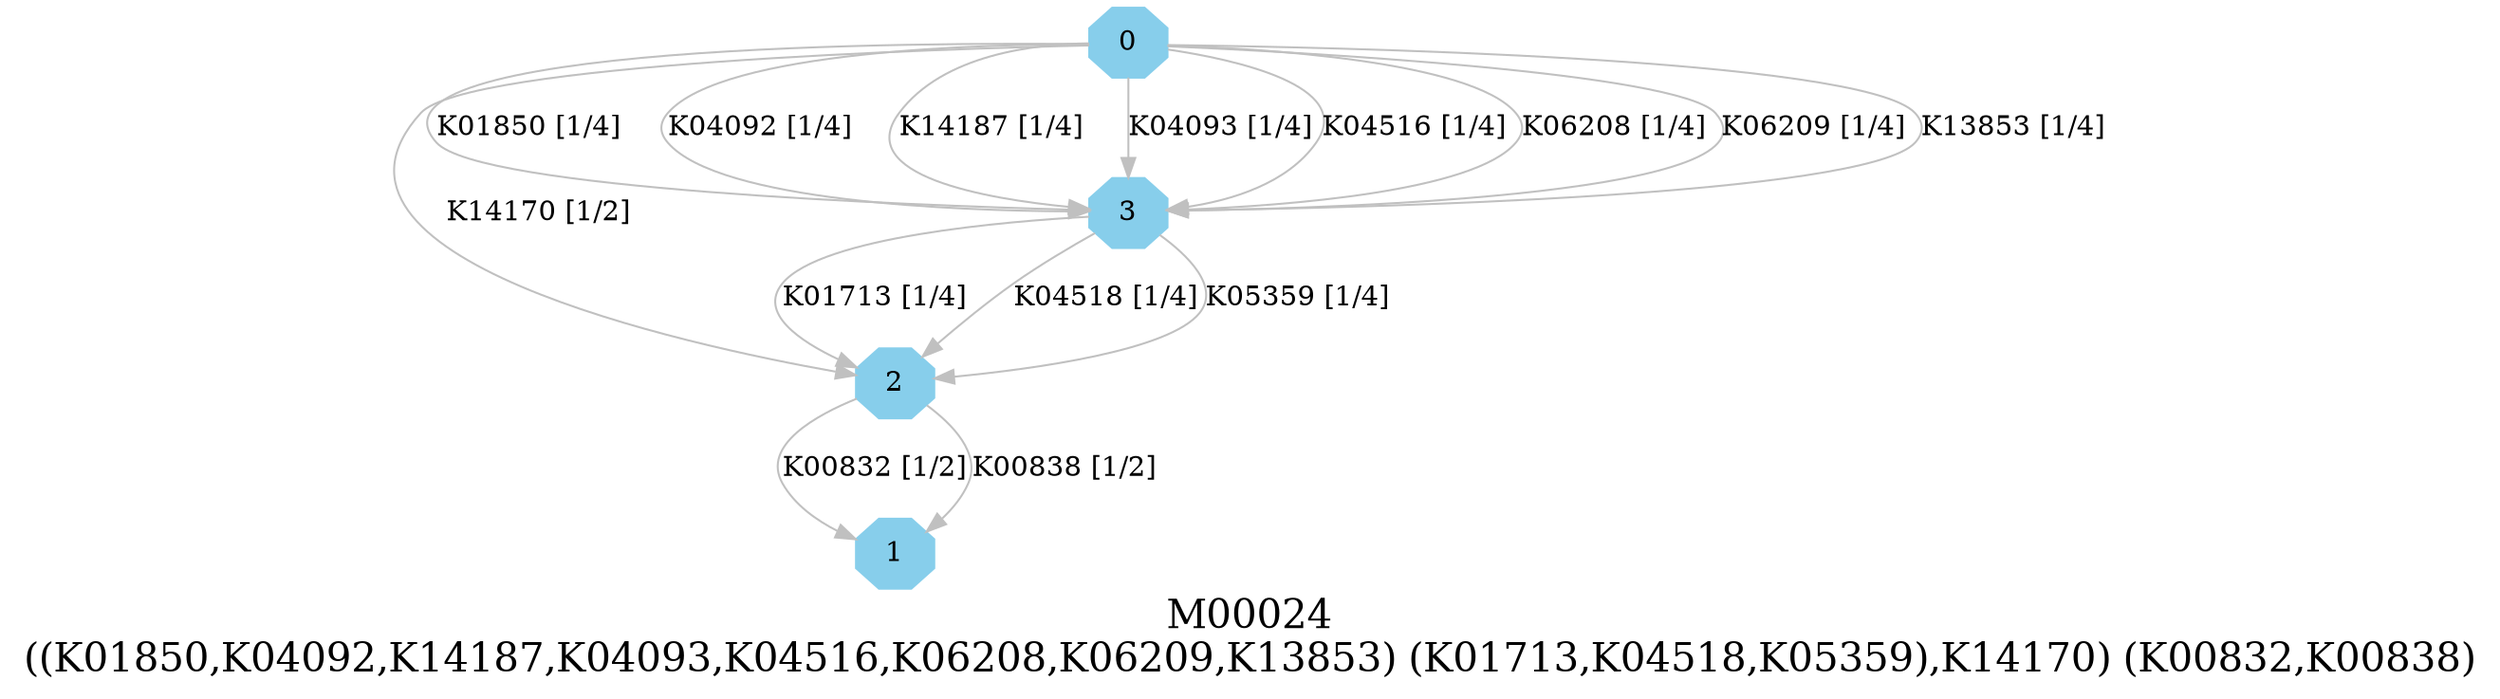 digraph G {
graph [label="M00024
((K01850,K04092,K14187,K04093,K04516,K06208,K06209,K13853) (K01713,K04518,K05359),K14170) (K00832,K00838)",fontsize=20];
node [shape=box,style=filled];
edge [len=3,color=grey];
{node [width=.3,height=.3,shape=octagon,style=filled,color=skyblue] 0 1 2 3 }
0 -> 3 [label="K01850 [1/4]"];
0 -> 3 [label="K04092 [1/4]"];
0 -> 3 [label="K14187 [1/4]"];
0 -> 3 [label="K04093 [1/4]"];
0 -> 3 [label="K04516 [1/4]"];
0 -> 3 [label="K06208 [1/4]"];
0 -> 3 [label="K06209 [1/4]"];
0 -> 3 [label="K13853 [1/4]"];
0 -> 2 [label="K14170 [1/2]"];
2 -> 1 [label="K00832 [1/2]"];
2 -> 1 [label="K00838 [1/2]"];
3 -> 2 [label="K01713 [1/4]"];
3 -> 2 [label="K04518 [1/4]"];
3 -> 2 [label="K05359 [1/4]"];
}